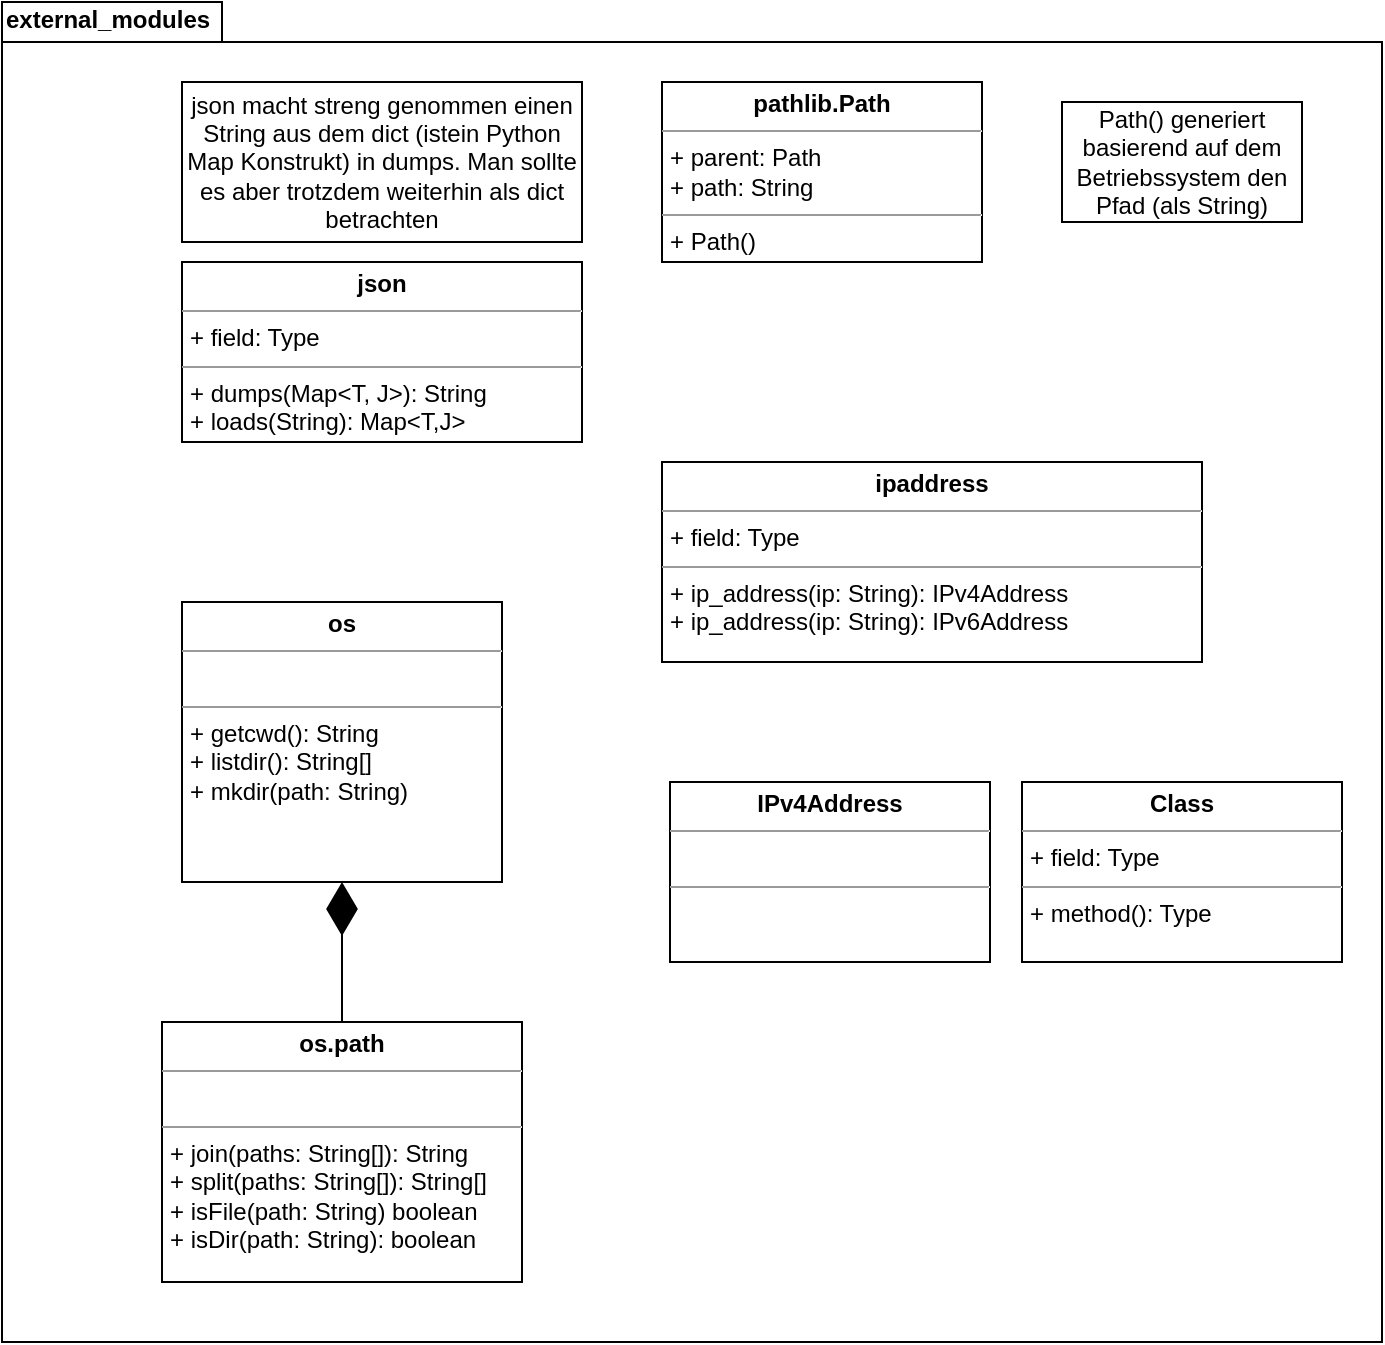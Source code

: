 <mxfile version="15.8.7" type="device"><diagram id="C5RBs43oDa-KdzZeNtuy" name="Page-1"><mxGraphModel dx="946" dy="601" grid="1" gridSize="10" guides="1" tooltips="1" connect="1" arrows="1" fold="1" page="1" pageScale="1" pageWidth="827" pageHeight="1169" math="0" shadow="0"><root><mxCell id="WIyWlLk6GJQsqaUBKTNV-0"/><mxCell id="WIyWlLk6GJQsqaUBKTNV-1" parent="WIyWlLk6GJQsqaUBKTNV-0"/><mxCell id="RhrW_iuCFIppzwOkfNa7-0" value="external_modules" style="shape=folder;fontStyle=1;spacingTop=-5;tabWidth=110;tabHeight=20;tabPosition=left;html=1;align=left;verticalAlign=top;" parent="WIyWlLk6GJQsqaUBKTNV-1" vertex="1"><mxGeometry x="80" y="330" width="690" height="670" as="geometry"/></mxCell><mxCell id="iwdqOQIPZpYmj_C6pTZz-0" value="&lt;p style=&quot;margin: 0px ; margin-top: 4px ; text-align: center&quot;&gt;&lt;b&gt;pathlib.Path&lt;/b&gt;&lt;/p&gt;&lt;hr size=&quot;1&quot;&gt;&lt;p style=&quot;margin: 0px ; margin-left: 4px&quot;&gt;+ parent: Path&lt;/p&gt;&lt;p style=&quot;margin: 0px ; margin-left: 4px&quot;&gt;+ path: String&lt;/p&gt;&lt;hr size=&quot;1&quot;&gt;&lt;p style=&quot;margin: 0px ; margin-left: 4px&quot;&gt;+ Path()&lt;/p&gt;" style="verticalAlign=top;align=left;overflow=fill;fontSize=12;fontFamily=Helvetica;html=1;" parent="WIyWlLk6GJQsqaUBKTNV-1" vertex="1"><mxGeometry x="410" y="370" width="160" height="90" as="geometry"/></mxCell><mxCell id="iwdqOQIPZpYmj_C6pTZz-1" value="Path() generiert basierend auf dem Betriebssystem den Pfad (als String)" style="rounded=0;whiteSpace=wrap;html=1;" parent="WIyWlLk6GJQsqaUBKTNV-1" vertex="1"><mxGeometry x="610" y="380" width="120" height="60" as="geometry"/></mxCell><mxCell id="iwdqOQIPZpYmj_C6pTZz-2" value="&lt;p style=&quot;margin: 0px ; margin-top: 4px ; text-align: center&quot;&gt;&lt;b&gt;os&lt;/b&gt;&lt;/p&gt;&lt;hr size=&quot;1&quot;&gt;&lt;p style=&quot;margin: 0px ; margin-left: 4px&quot;&gt;&lt;br&gt;&lt;/p&gt;&lt;hr size=&quot;1&quot;&gt;&lt;p style=&quot;margin: 0px 0px 0px 4px&quot;&gt;+ getcwd(): String&lt;/p&gt;&lt;p style=&quot;margin: 0px 0px 0px 4px&quot;&gt;+ listdir(): String[]&lt;/p&gt;&lt;p style=&quot;margin: 0px 0px 0px 4px&quot;&gt;+ mkdir(path: String)&lt;br&gt;&lt;/p&gt;&lt;div&gt;&lt;br&gt;&lt;/div&gt;" style="verticalAlign=top;align=left;overflow=fill;fontSize=12;fontFamily=Helvetica;html=1;" parent="WIyWlLk6GJQsqaUBKTNV-1" vertex="1"><mxGeometry x="170" y="630" width="160" height="140" as="geometry"/></mxCell><mxCell id="iwdqOQIPZpYmj_C6pTZz-3" value="&lt;p style=&quot;margin: 0px ; margin-top: 4px ; text-align: center&quot;&gt;&lt;b&gt;os.path&lt;/b&gt;&lt;/p&gt;&lt;hr size=&quot;1&quot;&gt;&lt;p style=&quot;margin: 0px ; margin-left: 4px&quot;&gt;&lt;br&gt;&lt;/p&gt;&lt;hr size=&quot;1&quot;&gt;&lt;p style=&quot;margin: 0px ; margin-left: 4px&quot;&gt;+ join(paths: String[]): String&lt;br&gt;&lt;/p&gt;&lt;p style=&quot;margin: 0px ; margin-left: 4px&quot;&gt;+ split(paths: String[]): String[]&lt;/p&gt;&lt;p style=&quot;margin: 0px ; margin-left: 4px&quot;&gt;+ isFile(path: String) boolean&lt;/p&gt;&lt;p style=&quot;margin: 0px ; margin-left: 4px&quot;&gt;+ isDir(path: String): boolean&lt;/p&gt;&lt;p style=&quot;margin: 0px ; margin-left: 4px&quot;&gt;&lt;br&gt;&lt;/p&gt;&lt;p style=&quot;margin: 0px ; margin-left: 4px&quot;&gt;&lt;br&gt;&lt;/p&gt;&lt;p style=&quot;margin: 0px ; margin-left: 4px&quot;&gt;&lt;br&gt;&lt;/p&gt;" style="verticalAlign=top;align=left;overflow=fill;fontSize=12;fontFamily=Helvetica;html=1;" parent="WIyWlLk6GJQsqaUBKTNV-1" vertex="1"><mxGeometry x="160" y="840" width="180" height="130" as="geometry"/></mxCell><mxCell id="iwdqOQIPZpYmj_C6pTZz-4" value="" style="endArrow=diamondThin;endFill=1;endSize=24;html=1;rounded=0;" parent="WIyWlLk6GJQsqaUBKTNV-1" edge="1"><mxGeometry width="160" relative="1" as="geometry"><mxPoint x="250" y="840" as="sourcePoint"/><mxPoint x="250" y="770" as="targetPoint"/></mxGeometry></mxCell><mxCell id="RhrW_iuCFIppzwOkfNa7-1" value="&lt;p style=&quot;margin: 0px ; margin-top: 4px ; text-align: center&quot;&gt;&lt;b&gt;json&lt;/b&gt;&lt;/p&gt;&lt;hr size=&quot;1&quot;&gt;&lt;p style=&quot;margin: 0px ; margin-left: 4px&quot;&gt;+ field: Type&lt;/p&gt;&lt;hr size=&quot;1&quot;&gt;&lt;p style=&quot;margin: 0px ; margin-left: 4px&quot;&gt;+ dumps(Map&amp;lt;T, J&amp;gt;): String&lt;/p&gt;&lt;p style=&quot;margin: 0px ; margin-left: 4px&quot;&gt;+ loads(String): Map&amp;lt;T,J&amp;gt;&lt;/p&gt;" style="verticalAlign=top;align=left;overflow=fill;fontSize=12;fontFamily=Helvetica;html=1;" parent="WIyWlLk6GJQsqaUBKTNV-1" vertex="1"><mxGeometry x="170" y="460" width="200" height="90" as="geometry"/></mxCell><mxCell id="RhrW_iuCFIppzwOkfNa7-2" value="json macht streng genommen einen String aus dem dict (istein Python Map Konstrukt) in dumps. Man sollte es aber trotzdem weiterhin als dict betrachten" style="rounded=0;whiteSpace=wrap;html=1;" parent="WIyWlLk6GJQsqaUBKTNV-1" vertex="1"><mxGeometry x="170" y="370" width="200" height="80" as="geometry"/></mxCell><mxCell id="6B4Aoh2mAI8XahrW8tnb-0" value="&lt;p style=&quot;margin: 0px ; margin-top: 4px ; text-align: center&quot;&gt;&lt;b&gt;ipaddress&lt;/b&gt;&lt;/p&gt;&lt;hr size=&quot;1&quot;&gt;&lt;p style=&quot;margin: 0px ; margin-left: 4px&quot;&gt;+ field: Type&lt;/p&gt;&lt;hr size=&quot;1&quot;&gt;&lt;p style=&quot;margin: 0px ; margin-left: 4px&quot;&gt;+ ip_address(ip: String): IPv4Address&lt;/p&gt;&lt;p style=&quot;margin: 0px ; margin-left: 4px&quot;&gt;+ ip_address(ip: String): IPv6Address&lt;/p&gt;" style="verticalAlign=top;align=left;overflow=fill;fontSize=12;fontFamily=Helvetica;html=1;" vertex="1" parent="WIyWlLk6GJQsqaUBKTNV-1"><mxGeometry x="410" y="560" width="270" height="100" as="geometry"/></mxCell><mxCell id="6B4Aoh2mAI8XahrW8tnb-1" value="&lt;p style=&quot;margin: 0px ; margin-top: 4px ; text-align: center&quot;&gt;&lt;b&gt;IPv4Address&lt;/b&gt;&lt;/p&gt;&lt;hr size=&quot;1&quot;&gt;&lt;p style=&quot;margin: 0px ; margin-left: 4px&quot;&gt;&lt;br&gt;&lt;/p&gt;&lt;hr size=&quot;1&quot;&gt;&lt;p style=&quot;margin: 0px ; margin-left: 4px&quot;&gt;&lt;br&gt;&lt;/p&gt;" style="verticalAlign=top;align=left;overflow=fill;fontSize=12;fontFamily=Helvetica;html=1;" vertex="1" parent="WIyWlLk6GJQsqaUBKTNV-1"><mxGeometry x="414" y="720" width="160" height="90" as="geometry"/></mxCell><mxCell id="6B4Aoh2mAI8XahrW8tnb-2" value="&lt;p style=&quot;margin:0px;margin-top:4px;text-align:center;&quot;&gt;&lt;b&gt;Class&lt;/b&gt;&lt;/p&gt;&lt;hr size=&quot;1&quot;/&gt;&lt;p style=&quot;margin:0px;margin-left:4px;&quot;&gt;+ field: Type&lt;/p&gt;&lt;hr size=&quot;1&quot;/&gt;&lt;p style=&quot;margin:0px;margin-left:4px;&quot;&gt;+ method(): Type&lt;/p&gt;" style="verticalAlign=top;align=left;overflow=fill;fontSize=12;fontFamily=Helvetica;html=1;" vertex="1" parent="WIyWlLk6GJQsqaUBKTNV-1"><mxGeometry x="590" y="720" width="160" height="90" as="geometry"/></mxCell></root></mxGraphModel></diagram></mxfile>